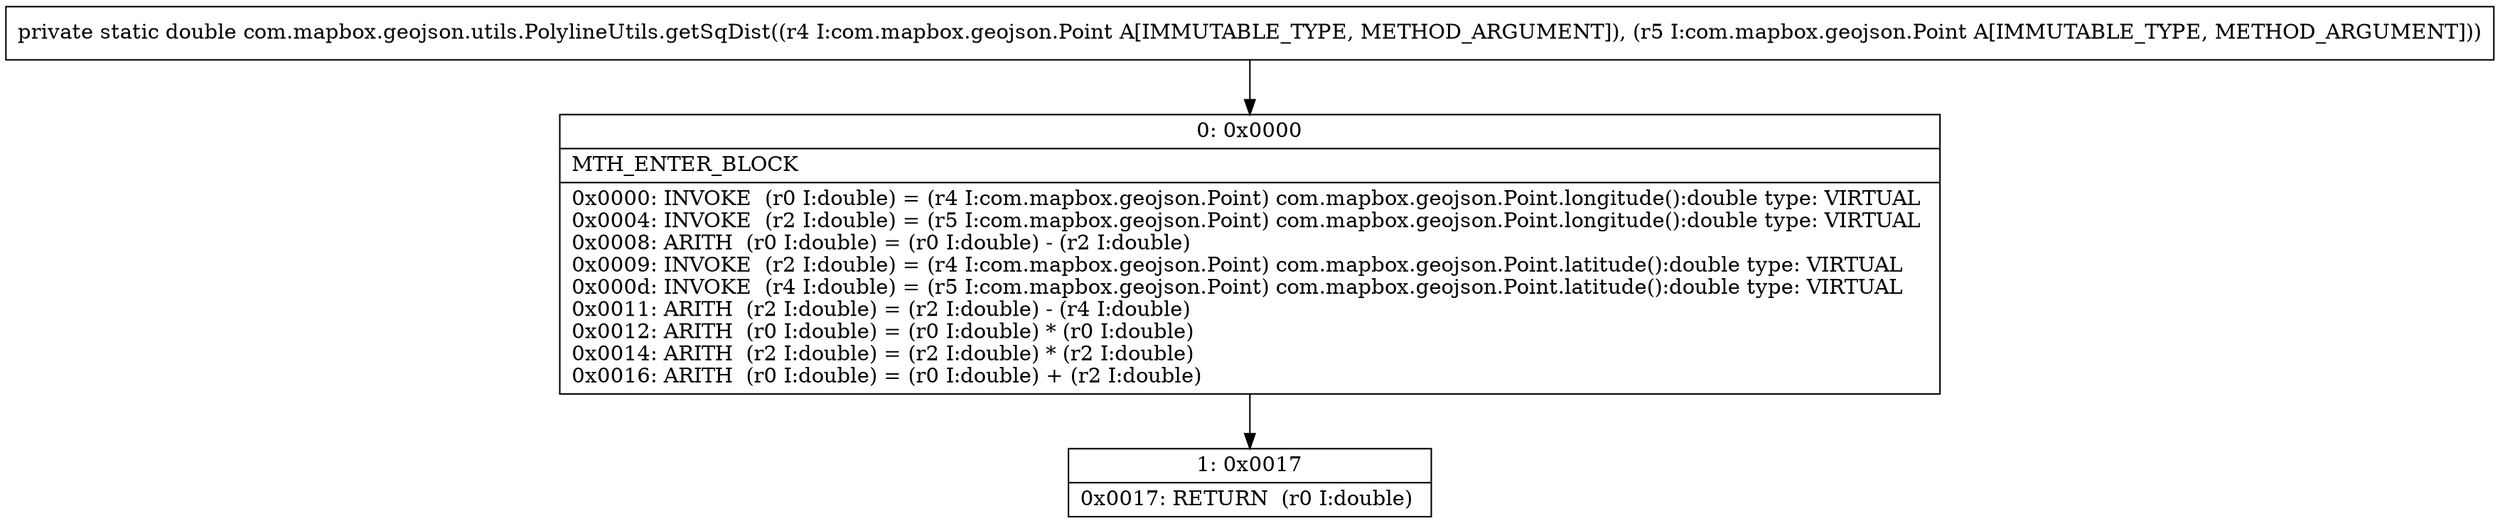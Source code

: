 digraph "CFG forcom.mapbox.geojson.utils.PolylineUtils.getSqDist(Lcom\/mapbox\/geojson\/Point;Lcom\/mapbox\/geojson\/Point;)D" {
Node_0 [shape=record,label="{0\:\ 0x0000|MTH_ENTER_BLOCK\l|0x0000: INVOKE  (r0 I:double) = (r4 I:com.mapbox.geojson.Point) com.mapbox.geojson.Point.longitude():double type: VIRTUAL \l0x0004: INVOKE  (r2 I:double) = (r5 I:com.mapbox.geojson.Point) com.mapbox.geojson.Point.longitude():double type: VIRTUAL \l0x0008: ARITH  (r0 I:double) = (r0 I:double) \- (r2 I:double) \l0x0009: INVOKE  (r2 I:double) = (r4 I:com.mapbox.geojson.Point) com.mapbox.geojson.Point.latitude():double type: VIRTUAL \l0x000d: INVOKE  (r4 I:double) = (r5 I:com.mapbox.geojson.Point) com.mapbox.geojson.Point.latitude():double type: VIRTUAL \l0x0011: ARITH  (r2 I:double) = (r2 I:double) \- (r4 I:double) \l0x0012: ARITH  (r0 I:double) = (r0 I:double) * (r0 I:double) \l0x0014: ARITH  (r2 I:double) = (r2 I:double) * (r2 I:double) \l0x0016: ARITH  (r0 I:double) = (r0 I:double) + (r2 I:double) \l}"];
Node_1 [shape=record,label="{1\:\ 0x0017|0x0017: RETURN  (r0 I:double) \l}"];
MethodNode[shape=record,label="{private static double com.mapbox.geojson.utils.PolylineUtils.getSqDist((r4 I:com.mapbox.geojson.Point A[IMMUTABLE_TYPE, METHOD_ARGUMENT]), (r5 I:com.mapbox.geojson.Point A[IMMUTABLE_TYPE, METHOD_ARGUMENT])) }"];
MethodNode -> Node_0;
Node_0 -> Node_1;
}

